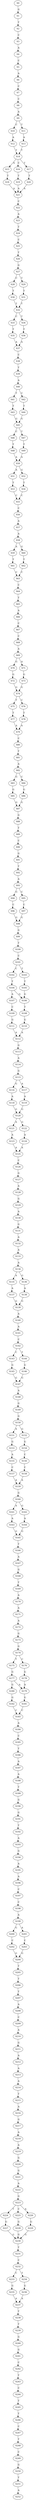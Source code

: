 strict digraph  {
	S0 -> S1 [ label = G ];
	S1 -> S2 [ label = T ];
	S2 -> S3 [ label = C ];
	S3 -> S4 [ label = A ];
	S4 -> S5 [ label = C ];
	S5 -> S6 [ label = A ];
	S6 -> S7 [ label = C ];
	S7 -> S8 [ label = C ];
	S8 -> S9 [ label = A ];
	S9 -> S10 [ label = C ];
	S9 -> S11 [ label = T ];
	S10 -> S12 [ label = A ];
	S11 -> S13 [ label = A ];
	S12 -> S14 [ label = T ];
	S13 -> S14 [ label = T ];
	S14 -> S15 [ label = A ];
	S14 -> S16 [ label = C ];
	S14 -> S17 [ label = T ];
	S15 -> S18 [ label = T ];
	S16 -> S19 [ label = T ];
	S17 -> S20 [ label = T ];
	S18 -> S21 [ label = A ];
	S19 -> S21 [ label = A ];
	S20 -> S21 [ label = A ];
	S21 -> S22 [ label = C ];
	S22 -> S23 [ label = A ];
	S23 -> S24 [ label = T ];
	S24 -> S25 [ label = C ];
	S25 -> S26 [ label = T ];
	S26 -> S27 [ label = G ];
	S27 -> S28 [ label = C ];
	S27 -> S29 [ label = T ];
	S28 -> S30 [ label = T ];
	S29 -> S31 [ label = T ];
	S30 -> S32 [ label = T ];
	S31 -> S32 [ label = T ];
	S32 -> S33 [ label = C ];
	S32 -> S34 [ label = T ];
	S33 -> S35 [ label = T ];
	S34 -> S36 [ label = T ];
	S35 -> S37 [ label = A ];
	S36 -> S37 [ label = A ];
	S37 -> S38 [ label = C ];
	S38 -> S39 [ label = T ];
	S39 -> S40 [ label = A ];
	S40 -> S41 [ label = T ];
	S40 -> S42 [ label = C ];
	S41 -> S43 [ label = T ];
	S42 -> S44 [ label = T ];
	S43 -> S45 [ label = G ];
	S44 -> S45 [ label = G ];
	S45 -> S46 [ label = C ];
	S45 -> S47 [ label = T ];
	S46 -> S48 [ label = T ];
	S47 -> S49 [ label = T ];
	S48 -> S50 [ label = A ];
	S49 -> S50 [ label = A ];
	S50 -> S51 [ label = A ];
	S50 -> S52 [ label = G ];
	S51 -> S53 [ label = T ];
	S52 -> S54 [ label = T ];
	S53 -> S55 [ label = C ];
	S54 -> S55 [ label = C ];
	S55 -> S56 [ label = C ];
	S56 -> S57 [ label = A ];
	S57 -> S58 [ label = A ];
	S58 -> S59 [ label = A ];
	S58 -> S60 [ label = G ];
	S59 -> S61 [ label = T ];
	S60 -> S62 [ label = T ];
	S61 -> S63 [ label = C ];
	S62 -> S63 [ label = C ];
	S63 -> S64 [ label = C ];
	S64 -> S65 [ label = T ];
	S65 -> S66 [ label = A ];
	S66 -> S67 [ label = C ];
	S67 -> S68 [ label = C ];
	S68 -> S69 [ label = A ];
	S69 -> S70 [ label = G ];
	S69 -> S71 [ label = A ];
	S70 -> S72 [ label = G ];
	S71 -> S73 [ label = G ];
	S72 -> S74 [ label = G ];
	S73 -> S74 [ label = G ];
	S74 -> S75 [ label = T ];
	S74 -> S76 [ label = C ];
	S75 -> S77 [ label = T ];
	S76 -> S78 [ label = T ];
	S77 -> S79 [ label = A ];
	S78 -> S79 [ label = A ];
	S79 -> S80 [ label = C ];
	S80 -> S81 [ label = T ];
	S81 -> S82 [ label = A ];
	S82 -> S83 [ label = G ];
	S82 -> S84 [ label = C ];
	S83 -> S85 [ label = G ];
	S84 -> S86 [ label = G ];
	S85 -> S87 [ label = G ];
	S86 -> S87 [ label = G ];
	S87 -> S88 [ label = G ];
	S88 -> S89 [ label = T ];
	S89 -> S90 [ label = C ];
	S90 -> S91 [ label = G ];
	S91 -> S92 [ label = T ];
	S92 -> S93 [ label = A ];
	S93 -> S94 [ label = G ];
	S93 -> S95 [ label = C ];
	S94 -> S96 [ label = C ];
	S95 -> S97 [ label = C ];
	S96 -> S98 [ label = G ];
	S97 -> S98 [ label = G ];
	S98 -> S99 [ label = G ];
	S99 -> S100 [ label = T ];
	S100 -> S101 [ label = C ];
	S101 -> S102 [ label = C ];
	S101 -> S103 [ label = T ];
	S102 -> S104 [ label = T ];
	S103 -> S105 [ label = T ];
	S104 -> S106 [ label = G ];
	S104 -> S107 [ label = A ];
	S105 -> S106 [ label = G ];
	S106 -> S108 [ label = T ];
	S107 -> S109 [ label = C ];
	S108 -> S110 [ label = G ];
	S109 -> S111 [ label = G ];
	S110 -> S112 [ label = A ];
	S111 -> S112 [ label = A ];
	S112 -> S113 [ label = G ];
	S113 -> S114 [ label = A ];
	S114 -> S115 [ label = G ];
	S115 -> S116 [ label = G ];
	S115 -> S117 [ label = A ];
	S116 -> S118 [ label = A ];
	S117 -> S119 [ label = A ];
	S118 -> S120 [ label = G ];
	S119 -> S120 [ label = G ];
	S120 -> S121 [ label = A ];
	S120 -> S122 [ label = G ];
	S121 -> S123 [ label = A ];
	S122 -> S124 [ label = A ];
	S123 -> S125 [ label = A ];
	S124 -> S125 [ label = A ];
	S125 -> S126 [ label = C ];
	S126 -> S127 [ label = G ];
	S127 -> S128 [ label = A ];
	S128 -> S129 [ label = G ];
	S129 -> S130 [ label = A ];
	S130 -> S131 [ label = G ];
	S131 -> S132 [ label = A ];
	S132 -> S133 [ label = A ];
	S133 -> S134 [ label = A ];
	S134 -> S135 [ label = A ];
	S134 -> S136 [ label = G ];
	S135 -> S137 [ label = A ];
	S136 -> S138 [ label = A ];
	S137 -> S139 [ label = G ];
	S138 -> S139 [ label = G ];
	S139 -> S140 [ label = A ];
	S140 -> S141 [ label = A ];
	S141 -> S142 [ label = C ];
	S142 -> S143 [ label = C ];
	S142 -> S144 [ label = T ];
	S143 -> S145 [ label = G ];
	S144 -> S146 [ label = G ];
	S145 -> S147 [ label = G ];
	S146 -> S147 [ label = G ];
	S147 -> S148 [ label = A ];
	S148 -> S149 [ label = G ];
	S149 -> S150 [ label = G ];
	S150 -> S151 [ label = A ];
	S150 -> S152 [ label = G ];
	S151 -> S153 [ label = G ];
	S152 -> S154 [ label = G ];
	S153 -> S155 [ label = A ];
	S154 -> S156 [ label = C ];
	S155 -> S157 [ label = C ];
	S156 -> S158 [ label = C ];
	S157 -> S159 [ label = A ];
	S158 -> S159 [ label = A ];
	S159 -> S160 [ label = G ];
	S160 -> S161 [ label = A ];
	S160 -> S162 [ label = G ];
	S161 -> S163 [ label = A ];
	S162 -> S164 [ label = A ];
	S163 -> S165 [ label = G ];
	S164 -> S165 [ label = G ];
	S165 -> S166 [ label = T ];
	S166 -> S167 [ label = A ];
	S167 -> S168 [ label = G ];
	S168 -> S169 [ label = T ];
	S169 -> S170 [ label = A ];
	S170 -> S171 [ label = A ];
	S171 -> S172 [ label = A ];
	S172 -> S173 [ label = G ];
	S173 -> S174 [ label = G ];
	S174 -> S175 [ label = T ];
	S174 -> S176 [ label = C ];
	S175 -> S177 [ label = G ];
	S176 -> S178 [ label = G ];
	S177 -> S179 [ label = A ];
	S177 -> S180 [ label = G ];
	S178 -> S179 [ label = A ];
	S179 -> S181 [ label = G ];
	S180 -> S182 [ label = G ];
	S181 -> S183 [ label = C ];
	S182 -> S183 [ label = C ];
	S183 -> S184 [ label = A ];
	S184 -> S185 [ label = C ];
	S185 -> S186 [ label = T ];
	S186 -> S187 [ label = A ];
	S187 -> S188 [ label = A ];
	S188 -> S189 [ label = T ];
	S189 -> S190 [ label = G ];
	S190 -> S191 [ label = G ];
	S191 -> S192 [ label = T ];
	S192 -> S193 [ label = A ];
	S193 -> S194 [ label = G ];
	S194 -> S195 [ label = A ];
	S195 -> S196 [ label = A ];
	S196 -> S197 [ label = C ];
	S197 -> S198 [ label = C ];
	S198 -> S199 [ label = A ];
	S199 -> S200 [ label = G ];
	S199 -> S201 [ label = A ];
	S200 -> S202 [ label = C ];
	S201 -> S203 [ label = C ];
	S202 -> S204 [ label = G ];
	S203 -> S204 [ label = G ];
	S204 -> S205 [ label = T ];
	S205 -> S206 [ label = T ];
	S206 -> S207 [ label = T ];
	S207 -> S208 [ label = A ];
	S208 -> S209 [ label = C ];
	S209 -> S210 [ label = A ];
	S210 -> S211 [ label = G ];
	S211 -> S212 [ label = A ];
	S212 -> S213 [ label = A ];
	S213 -> S214 [ label = A ];
	S214 -> S215 [ label = T ];
	S215 -> S216 [ label = A ];
	S216 -> S217 [ label = G ];
	S217 -> S218 [ label = A ];
	S218 -> S219 [ label = A ];
	S219 -> S220 [ label = G ];
	S220 -> S221 [ label = G ];
	S221 -> S222 [ label = A ];
	S222 -> S223 [ label = G ];
	S223 -> S224 [ label = T ];
	S223 -> S225 [ label = C ];
	S223 -> S226 [ label = A ];
	S224 -> S227 [ label = G ];
	S225 -> S228 [ label = G ];
	S226 -> S229 [ label = G ];
	S227 -> S230 [ label = G ];
	S228 -> S230 [ label = G ];
	S229 -> S230 [ label = G ];
	S230 -> S231 [ label = T ];
	S231 -> S232 [ label = C ];
	S232 -> S233 [ label = C ];
	S232 -> S234 [ label = T ];
	S233 -> S235 [ label = G ];
	S234 -> S236 [ label = G ];
	S235 -> S237 [ label = A ];
	S236 -> S237 [ label = A ];
	S237 -> S238 [ label = T ];
	S238 -> S239 [ label = T ];
	S239 -> S240 [ label = G ];
	S240 -> S241 [ label = G ];
	S241 -> S242 [ label = C ];
	S242 -> S243 [ label = T ];
	S243 -> S244 [ label = C ];
	S244 -> S245 [ label = T ];
	S245 -> S246 [ label = T ];
	S246 -> S247 [ label = C ];
	S247 -> S248 [ label = T ];
	S248 -> S249 [ label = C ];
	S249 -> S250 [ label = G ];
	S250 -> S251 [ label = T ];
	S251 -> S252 [ label = A ];
}
